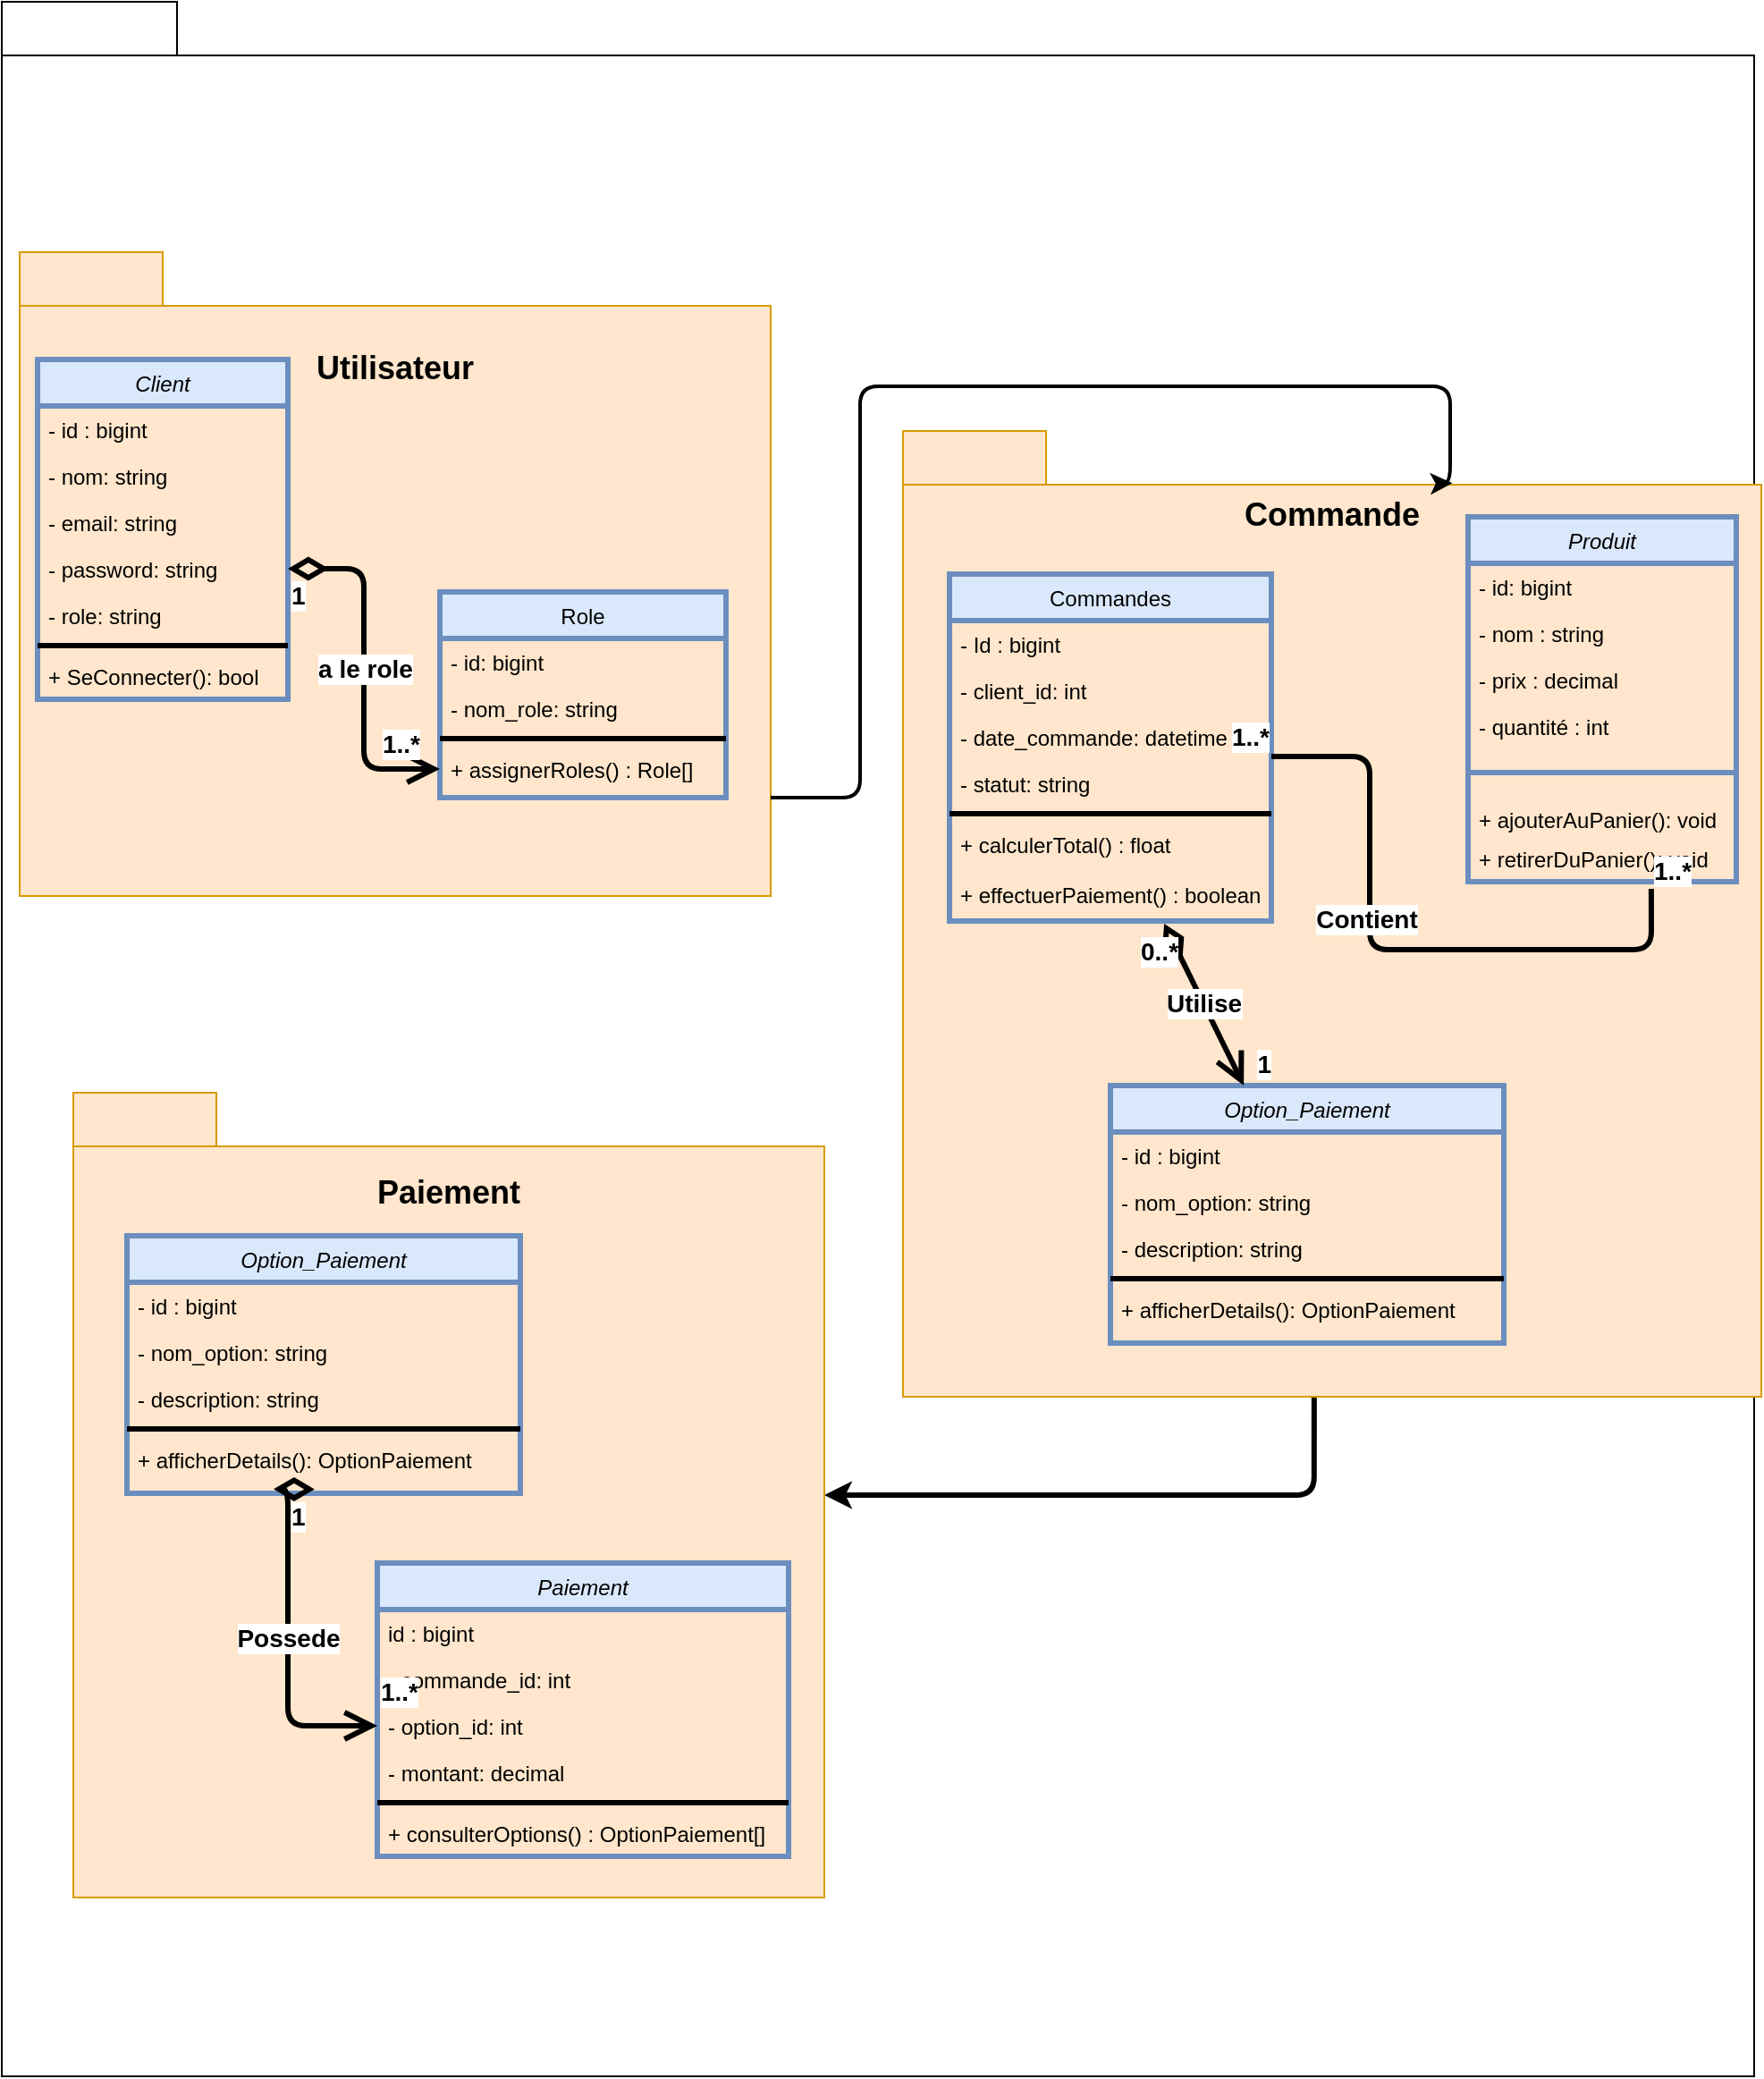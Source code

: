<mxfile version="21.8.2" type="github">
  <diagram name="Page-1" id="gkSESGeMCVlHPHlFD8zD">
    <mxGraphModel dx="2620" dy="2147" grid="1" gridSize="10" guides="1" tooltips="1" connect="1" arrows="1" fold="1" page="1" pageScale="1" pageWidth="827" pageHeight="1169" math="0" shadow="0">
      <root>
        <mxCell id="0" />
        <mxCell id="1" parent="0" />
        <mxCell id="ECAvU6gTWFiU1ir9LPon-1" value="" style="shape=folder;fontStyle=1;tabWidth=80;tabHeight=30;tabPosition=left;html=1;boundedLbl=1;whiteSpace=wrap;" parent="1" vertex="1">
          <mxGeometry x="-90" y="-370" width="980" height="1160" as="geometry" />
        </mxCell>
        <mxCell id="SfBPtObMikZ4xGNhDnOw-108" style="edgeStyle=orthogonalEdgeStyle;rounded=1;orthogonalLoop=1;jettySize=auto;html=1;exitX=0.479;exitY=1.001;exitDx=0;exitDy=0;exitPerimeter=0;strokeWidth=3;" edge="1" parent="1" source="ECAvU6gTWFiU1ir9LPon-2" target="ECAvU6gTWFiU1ir9LPon-4">
          <mxGeometry relative="1" as="geometry" />
        </mxCell>
        <mxCell id="ECAvU6gTWFiU1ir9LPon-2" value="&lt;font style=&quot;font-size: 18px;&quot;&gt;Commande&lt;br&gt;&lt;br&gt;&lt;br&gt;&lt;br&gt;&lt;br&gt;&lt;br&gt;&lt;br&gt;&lt;br&gt;&lt;br&gt;&lt;br&gt;&lt;br&gt;&lt;br&gt;&lt;br&gt;&lt;br&gt;&lt;br&gt;&lt;br&gt;&lt;br&gt;&lt;br&gt;&lt;br&gt;&lt;br&gt;&lt;br&gt;&lt;br&gt;&lt;br&gt;&lt;/font&gt;" style="shape=folder;fontStyle=1;tabWidth=80;tabHeight=30;tabPosition=left;html=1;boundedLbl=1;whiteSpace=wrap;fillColor=#ffe6cc;strokeColor=#d79b00;" parent="1" vertex="1">
          <mxGeometry x="414" y="-130" width="480" height="540" as="geometry" />
        </mxCell>
        <mxCell id="ECAvU6gTWFiU1ir9LPon-3" value="&lt;font style=&quot;font-size: 18px;&quot;&gt;Utilisateur&lt;/font&gt;&lt;br&gt;&lt;br&gt;&lt;br&gt;&lt;br&gt;&lt;br&gt;&lt;br&gt;&lt;br&gt;&lt;br&gt;&lt;br&gt;&lt;br&gt;&lt;br&gt;&lt;br&gt;&lt;br&gt;&lt;br&gt;&lt;br&gt;&lt;br&gt;&lt;br&gt;&lt;br&gt;&lt;br&gt;" style="shape=folder;fontStyle=1;tabWidth=80;tabHeight=30;tabPosition=left;html=1;boundedLbl=1;whiteSpace=wrap;fillColor=#ffe6cc;strokeColor=#d79b00;" parent="1" vertex="1">
          <mxGeometry x="-80" y="-230" width="420" height="360" as="geometry" />
        </mxCell>
        <mxCell id="ECAvU6gTWFiU1ir9LPon-4" value="&lt;span style=&quot;font-size: 18px;&quot;&gt;Paiement&lt;br&gt;&lt;br&gt;&lt;br&gt;&lt;br&gt;&lt;br&gt;&lt;br&gt;&lt;br&gt;&lt;br&gt;&lt;br&gt;&lt;br&gt;&lt;br&gt;&lt;br&gt;&lt;br&gt;&lt;br&gt;&lt;br&gt;&lt;br&gt;&lt;br&gt;&lt;br&gt;&lt;/span&gt;" style="shape=folder;fontStyle=1;tabWidth=80;tabHeight=30;tabPosition=left;html=1;boundedLbl=1;whiteSpace=wrap;fillColor=#ffe6cc;strokeColor=#d79b00;" parent="1" vertex="1">
          <mxGeometry x="-50" y="240" width="420" height="450" as="geometry" />
        </mxCell>
        <mxCell id="SfBPtObMikZ4xGNhDnOw-12" value="Client" style="swimlane;fontStyle=2;align=center;verticalAlign=top;childLayout=stackLayout;horizontal=1;startSize=26;horizontalStack=0;resizeParent=1;resizeLast=0;collapsible=1;marginBottom=0;rounded=0;shadow=0;strokeWidth=3;fillColor=#dae8fc;strokeColor=#6c8ebf;" vertex="1" parent="1">
          <mxGeometry x="-70" y="-170" width="140" height="190" as="geometry">
            <mxRectangle x="220" y="120" width="160" height="26" as="alternateBounds" />
          </mxGeometry>
        </mxCell>
        <mxCell id="SfBPtObMikZ4xGNhDnOw-13" value="- id : bigint    " style="text;align=left;verticalAlign=top;spacingLeft=4;spacingRight=4;overflow=hidden;rotatable=0;points=[[0,0.5],[1,0.5]];portConstraint=eastwest;" vertex="1" parent="SfBPtObMikZ4xGNhDnOw-12">
          <mxGeometry y="26" width="140" height="26" as="geometry" />
        </mxCell>
        <mxCell id="SfBPtObMikZ4xGNhDnOw-14" value="- nom: string" style="text;align=left;verticalAlign=top;spacingLeft=4;spacingRight=4;overflow=hidden;rotatable=0;points=[[0,0.5],[1,0.5]];portConstraint=eastwest;" vertex="1" parent="SfBPtObMikZ4xGNhDnOw-12">
          <mxGeometry y="52" width="140" height="26" as="geometry" />
        </mxCell>
        <mxCell id="SfBPtObMikZ4xGNhDnOw-15" value="- email: string" style="text;align=left;verticalAlign=top;spacingLeft=4;spacingRight=4;overflow=hidden;rotatable=0;points=[[0,0.5],[1,0.5]];portConstraint=eastwest;" vertex="1" parent="SfBPtObMikZ4xGNhDnOw-12">
          <mxGeometry y="78" width="140" height="26" as="geometry" />
        </mxCell>
        <mxCell id="SfBPtObMikZ4xGNhDnOw-16" value="- password: string" style="text;align=left;verticalAlign=top;spacingLeft=4;spacingRight=4;overflow=hidden;rotatable=0;points=[[0,0.5],[1,0.5]];portConstraint=eastwest;rounded=0;shadow=0;html=0;" vertex="1" parent="SfBPtObMikZ4xGNhDnOw-12">
          <mxGeometry y="104" width="140" height="26" as="geometry" />
        </mxCell>
        <mxCell id="SfBPtObMikZ4xGNhDnOw-19" value="- role: string" style="text;align=left;verticalAlign=top;spacingLeft=4;spacingRight=4;overflow=hidden;rotatable=0;points=[[0,0.5],[1,0.5]];portConstraint=eastwest;" vertex="1" parent="SfBPtObMikZ4xGNhDnOw-12">
          <mxGeometry y="130" width="140" height="26" as="geometry" />
        </mxCell>
        <mxCell id="SfBPtObMikZ4xGNhDnOw-23" value="" style="line;html=1;strokeWidth=3;align=left;verticalAlign=middle;spacingTop=-1;spacingLeft=3;spacingRight=3;rotatable=0;labelPosition=right;points=[];portConstraint=eastwest;" vertex="1" parent="SfBPtObMikZ4xGNhDnOw-12">
          <mxGeometry y="156" width="140" height="8" as="geometry" />
        </mxCell>
        <mxCell id="SfBPtObMikZ4xGNhDnOw-24" value="+ SeConnecter(): bool" style="text;align=left;verticalAlign=top;spacingLeft=4;spacingRight=4;overflow=hidden;rotatable=0;points=[[0,0.5],[1,0.5]];portConstraint=eastwest;" vertex="1" parent="SfBPtObMikZ4xGNhDnOw-12">
          <mxGeometry y="164" width="140" height="26" as="geometry" />
        </mxCell>
        <mxCell id="SfBPtObMikZ4xGNhDnOw-28" value="Role" style="swimlane;fontStyle=0;align=center;verticalAlign=top;childLayout=stackLayout;horizontal=1;startSize=26;horizontalStack=0;resizeParent=1;resizeLast=0;collapsible=1;marginBottom=0;rounded=0;shadow=0;strokeWidth=3;fillColor=#dae8fc;strokeColor=#6c8ebf;" vertex="1" parent="1">
          <mxGeometry x="155" y="-40" width="160" height="115" as="geometry">
            <mxRectangle x="130" y="380" width="160" height="26" as="alternateBounds" />
          </mxGeometry>
        </mxCell>
        <mxCell id="SfBPtObMikZ4xGNhDnOw-29" value="- id: bigint" style="text;align=left;verticalAlign=top;spacingLeft=4;spacingRight=4;overflow=hidden;rotatable=0;points=[[0,0.5],[1,0.5]];portConstraint=eastwest;" vertex="1" parent="SfBPtObMikZ4xGNhDnOw-28">
          <mxGeometry y="26" width="160" height="26" as="geometry" />
        </mxCell>
        <mxCell id="SfBPtObMikZ4xGNhDnOw-30" value="- nom_role: string" style="text;align=left;verticalAlign=top;spacingLeft=4;spacingRight=4;overflow=hidden;rotatable=0;points=[[0,0.5],[1,0.5]];portConstraint=eastwest;rounded=0;shadow=0;html=0;" vertex="1" parent="SfBPtObMikZ4xGNhDnOw-28">
          <mxGeometry y="52" width="160" height="26" as="geometry" />
        </mxCell>
        <mxCell id="SfBPtObMikZ4xGNhDnOw-33" value="" style="line;html=1;strokeWidth=3;align=left;verticalAlign=middle;spacingTop=-1;spacingLeft=3;spacingRight=3;rotatable=0;labelPosition=right;points=[];portConstraint=eastwest;" vertex="1" parent="SfBPtObMikZ4xGNhDnOw-28">
          <mxGeometry y="78" width="160" height="8" as="geometry" />
        </mxCell>
        <mxCell id="SfBPtObMikZ4xGNhDnOw-34" value="+ assignerRoles() : Role[]" style="text;align=left;verticalAlign=top;spacingLeft=4;spacingRight=4;overflow=hidden;rotatable=0;points=[[0,0.5],[1,0.5]];portConstraint=eastwest;" vertex="1" parent="SfBPtObMikZ4xGNhDnOw-28">
          <mxGeometry y="86" width="160" height="26" as="geometry" />
        </mxCell>
        <mxCell id="SfBPtObMikZ4xGNhDnOw-40" value="&lt;font style=&quot;font-size: 14px;&quot;&gt;&lt;b&gt;a le role&lt;/b&gt;&lt;/font&gt;" style="endArrow=open;html=1;endSize=12;startArrow=diamondThin;startSize=14;startFill=0;rounded=1;exitX=1;exitY=0.5;exitDx=0;exitDy=0;strokeWidth=3;edgeStyle=orthogonalEdgeStyle;" edge="1" parent="1" source="SfBPtObMikZ4xGNhDnOw-16" target="SfBPtObMikZ4xGNhDnOw-34">
          <mxGeometry relative="1" as="geometry">
            <mxPoint x="-160" y="480" as="sourcePoint" />
            <mxPoint x="450" y="350" as="targetPoint" />
          </mxGeometry>
        </mxCell>
        <mxCell id="SfBPtObMikZ4xGNhDnOw-41" value="&lt;font style=&quot;font-size: 14px;&quot;&gt;&lt;b&gt;1&lt;/b&gt;&lt;/font&gt;" style="edgeLabel;resizable=0;html=1;align=left;verticalAlign=top;" connectable="0" vertex="1" parent="SfBPtObMikZ4xGNhDnOw-40">
          <mxGeometry x="-1" relative="1" as="geometry" />
        </mxCell>
        <mxCell id="SfBPtObMikZ4xGNhDnOw-42" value="&lt;font style=&quot;font-size: 14px;&quot;&gt;&lt;b&gt;1..*&lt;/b&gt;&lt;/font&gt;" style="edgeLabel;resizable=0;html=1;align=right;verticalAlign=top;" connectable="0" vertex="1" parent="SfBPtObMikZ4xGNhDnOw-40">
          <mxGeometry x="1" relative="1" as="geometry">
            <mxPoint x="-11" y="-29" as="offset" />
          </mxGeometry>
        </mxCell>
        <mxCell id="SfBPtObMikZ4xGNhDnOw-43" value="Commandes" style="swimlane;fontStyle=0;align=center;verticalAlign=top;childLayout=stackLayout;horizontal=1;startSize=26;horizontalStack=0;resizeParent=1;resizeLast=0;collapsible=1;marginBottom=0;rounded=0;shadow=0;strokeWidth=3;fillColor=#dae8fc;strokeColor=#6c8ebf;" vertex="1" parent="1">
          <mxGeometry x="440" y="-50" width="180" height="194" as="geometry">
            <mxRectangle x="-180" y="283" width="160" height="26" as="alternateBounds" />
          </mxGeometry>
        </mxCell>
        <mxCell id="SfBPtObMikZ4xGNhDnOw-44" value="- Id : bigint" style="text;align=left;verticalAlign=top;spacingLeft=4;spacingRight=4;overflow=hidden;rotatable=0;points=[[0,0.5],[1,0.5]];portConstraint=eastwest;" vertex="1" parent="SfBPtObMikZ4xGNhDnOw-43">
          <mxGeometry y="26" width="180" height="26" as="geometry" />
        </mxCell>
        <mxCell id="SfBPtObMikZ4xGNhDnOw-45" value="- client_id: int" style="text;align=left;verticalAlign=top;spacingLeft=4;spacingRight=4;overflow=hidden;rotatable=0;points=[[0,0.5],[1,0.5]];portConstraint=eastwest;rounded=0;shadow=0;html=0;" vertex="1" parent="SfBPtObMikZ4xGNhDnOw-43">
          <mxGeometry y="52" width="180" height="26" as="geometry" />
        </mxCell>
        <mxCell id="SfBPtObMikZ4xGNhDnOw-46" value="- date_commande: datetime" style="text;align=left;verticalAlign=top;spacingLeft=4;spacingRight=4;overflow=hidden;rotatable=0;points=[[0,0.5],[1,0.5]];portConstraint=eastwest;rounded=0;shadow=0;html=0;" vertex="1" parent="SfBPtObMikZ4xGNhDnOw-43">
          <mxGeometry y="78" width="180" height="26" as="geometry" />
        </mxCell>
        <mxCell id="SfBPtObMikZ4xGNhDnOw-47" value="- statut: string" style="text;align=left;verticalAlign=top;spacingLeft=4;spacingRight=4;overflow=hidden;rotatable=0;points=[[0,0.5],[1,0.5]];portConstraint=eastwest;rounded=0;shadow=0;html=0;" vertex="1" parent="SfBPtObMikZ4xGNhDnOw-43">
          <mxGeometry y="104" width="180" height="26" as="geometry" />
        </mxCell>
        <mxCell id="SfBPtObMikZ4xGNhDnOw-50" value="" style="line;html=1;strokeWidth=3;align=left;verticalAlign=middle;spacingTop=-1;spacingLeft=3;spacingRight=3;rotatable=0;labelPosition=right;points=[];portConstraint=eastwest;" vertex="1" parent="SfBPtObMikZ4xGNhDnOw-43">
          <mxGeometry y="130" width="180" height="8" as="geometry" />
        </mxCell>
        <mxCell id="SfBPtObMikZ4xGNhDnOw-53" value="+ calculerTotal() : float" style="text;align=left;verticalAlign=top;spacingLeft=4;spacingRight=4;overflow=hidden;rotatable=0;points=[[0,0.5],[1,0.5]];portConstraint=eastwest;" vertex="1" parent="SfBPtObMikZ4xGNhDnOw-43">
          <mxGeometry y="138" width="180" height="28" as="geometry" />
        </mxCell>
        <mxCell id="SfBPtObMikZ4xGNhDnOw-54" value="+ effectuerPaiement() : boolean" style="text;align=left;verticalAlign=top;spacingLeft=4;spacingRight=4;overflow=hidden;rotatable=0;points=[[0,0.5],[1,0.5]];portConstraint=eastwest;" vertex="1" parent="SfBPtObMikZ4xGNhDnOw-43">
          <mxGeometry y="166" width="180" height="28" as="geometry" />
        </mxCell>
        <mxCell id="SfBPtObMikZ4xGNhDnOw-55" value="Produit" style="swimlane;fontStyle=2;align=center;verticalAlign=top;childLayout=stackLayout;horizontal=1;startSize=26;horizontalStack=0;resizeParent=1;resizeLast=0;collapsible=1;marginBottom=0;rounded=0;shadow=0;strokeWidth=3;fillColor=#dae8fc;strokeColor=#6c8ebf;" vertex="1" parent="1">
          <mxGeometry x="730" y="-82" width="150" height="204" as="geometry">
            <mxRectangle x="220" y="120" width="160" height="26" as="alternateBounds" />
          </mxGeometry>
        </mxCell>
        <mxCell id="SfBPtObMikZ4xGNhDnOw-56" value="- id: bigint" style="text;align=left;verticalAlign=top;spacingLeft=4;spacingRight=4;overflow=hidden;rotatable=0;points=[[0,0.5],[1,0.5]];portConstraint=eastwest;" vertex="1" parent="SfBPtObMikZ4xGNhDnOw-55">
          <mxGeometry y="26" width="150" height="26" as="geometry" />
        </mxCell>
        <mxCell id="SfBPtObMikZ4xGNhDnOw-57" value="- nom : string" style="text;align=left;verticalAlign=top;spacingLeft=4;spacingRight=4;overflow=hidden;rotatable=0;points=[[0,0.5],[1,0.5]];portConstraint=eastwest;" vertex="1" parent="SfBPtObMikZ4xGNhDnOw-55">
          <mxGeometry y="52" width="150" height="26" as="geometry" />
        </mxCell>
        <mxCell id="SfBPtObMikZ4xGNhDnOw-58" value="- prix : decimal" style="text;align=left;verticalAlign=top;spacingLeft=4;spacingRight=4;overflow=hidden;rotatable=0;points=[[0,0.5],[1,0.5]];portConstraint=eastwest;" vertex="1" parent="SfBPtObMikZ4xGNhDnOw-55">
          <mxGeometry y="78" width="150" height="26" as="geometry" />
        </mxCell>
        <mxCell id="SfBPtObMikZ4xGNhDnOw-62" value="- quantité : int" style="text;align=left;verticalAlign=top;spacingLeft=4;spacingRight=4;overflow=hidden;rotatable=0;points=[[0,0.5],[1,0.5]];portConstraint=eastwest;rounded=0;shadow=0;html=0;" vertex="1" parent="SfBPtObMikZ4xGNhDnOw-55">
          <mxGeometry y="104" width="150" height="26" as="geometry" />
        </mxCell>
        <mxCell id="SfBPtObMikZ4xGNhDnOw-66" value="" style="line;strokeWidth=3;fillColor=none;align=left;verticalAlign=middle;spacingTop=-1;spacingLeft=3;spacingRight=3;rotatable=0;labelPosition=right;points=[];portConstraint=eastwest;strokeColor=inherit;" vertex="1" parent="SfBPtObMikZ4xGNhDnOw-55">
          <mxGeometry y="130" width="150" height="26" as="geometry" />
        </mxCell>
        <mxCell id="SfBPtObMikZ4xGNhDnOw-67" value="+ ajouterAuPanier(): void" style="text;align=left;verticalAlign=top;spacingLeft=4;spacingRight=4;overflow=hidden;rotatable=0;points=[[0,0.5],[1,0.5]];portConstraint=eastwest;" vertex="1" parent="SfBPtObMikZ4xGNhDnOw-55">
          <mxGeometry y="156" width="150" height="22" as="geometry" />
        </mxCell>
        <mxCell id="SfBPtObMikZ4xGNhDnOw-68" value="+ retirerDuPanier(): void" style="text;align=left;verticalAlign=top;spacingLeft=4;spacingRight=4;overflow=hidden;rotatable=0;points=[[0,0.5],[1,0.5]];portConstraint=eastwest;" vertex="1" parent="SfBPtObMikZ4xGNhDnOw-55">
          <mxGeometry y="178" width="150" height="26" as="geometry" />
        </mxCell>
        <mxCell id="SfBPtObMikZ4xGNhDnOw-69" value="Option_Paiement" style="swimlane;fontStyle=2;align=center;verticalAlign=top;childLayout=stackLayout;horizontal=1;startSize=26;horizontalStack=0;resizeParent=1;resizeLast=0;collapsible=1;marginBottom=0;rounded=0;shadow=0;strokeWidth=3;fillColor=#dae8fc;strokeColor=#6c8ebf;" vertex="1" parent="1">
          <mxGeometry x="530" y="236" width="220" height="144" as="geometry">
            <mxRectangle x="220" y="120" width="160" height="26" as="alternateBounds" />
          </mxGeometry>
        </mxCell>
        <mxCell id="SfBPtObMikZ4xGNhDnOw-70" value="- id : bigint" style="text;align=left;verticalAlign=top;spacingLeft=4;spacingRight=4;overflow=hidden;rotatable=0;points=[[0,0.5],[1,0.5]];portConstraint=eastwest;" vertex="1" parent="SfBPtObMikZ4xGNhDnOw-69">
          <mxGeometry y="26" width="220" height="26" as="geometry" />
        </mxCell>
        <mxCell id="SfBPtObMikZ4xGNhDnOw-71" value="- nom_option: string" style="text;align=left;verticalAlign=top;spacingLeft=4;spacingRight=4;overflow=hidden;rotatable=0;points=[[0,0.5],[1,0.5]];portConstraint=eastwest;" vertex="1" parent="SfBPtObMikZ4xGNhDnOw-69">
          <mxGeometry y="52" width="220" height="26" as="geometry" />
        </mxCell>
        <mxCell id="SfBPtObMikZ4xGNhDnOw-72" value="- description: string" style="text;align=left;verticalAlign=top;spacingLeft=4;spacingRight=4;overflow=hidden;rotatable=0;points=[[0,0.5],[1,0.5]];portConstraint=eastwest;" vertex="1" parent="SfBPtObMikZ4xGNhDnOw-69">
          <mxGeometry y="78" width="220" height="26" as="geometry" />
        </mxCell>
        <mxCell id="SfBPtObMikZ4xGNhDnOw-73" value="" style="line;html=1;strokeWidth=3;align=left;verticalAlign=middle;spacingTop=-1;spacingLeft=3;spacingRight=3;rotatable=0;labelPosition=right;points=[];portConstraint=eastwest;" vertex="1" parent="SfBPtObMikZ4xGNhDnOw-69">
          <mxGeometry y="104" width="220" height="8" as="geometry" />
        </mxCell>
        <mxCell id="SfBPtObMikZ4xGNhDnOw-75" value="+ afficherDetails(): OptionPaiement" style="text;align=left;verticalAlign=top;spacingLeft=4;spacingRight=4;overflow=hidden;rotatable=0;points=[[0,0.5],[1,0.5]];portConstraint=eastwest;strokeWidth=3;" vertex="1" parent="SfBPtObMikZ4xGNhDnOw-69">
          <mxGeometry y="112" width="220" height="26" as="geometry" />
        </mxCell>
        <mxCell id="SfBPtObMikZ4xGNhDnOw-76" value="Option_Paiement" style="swimlane;fontStyle=2;align=center;verticalAlign=top;childLayout=stackLayout;horizontal=1;startSize=26;horizontalStack=0;resizeParent=1;resizeLast=0;collapsible=1;marginBottom=0;rounded=0;shadow=0;strokeWidth=3;fillColor=#dae8fc;strokeColor=#6c8ebf;" vertex="1" parent="1">
          <mxGeometry x="-20" y="320" width="220" height="144" as="geometry">
            <mxRectangle x="220" y="120" width="160" height="26" as="alternateBounds" />
          </mxGeometry>
        </mxCell>
        <mxCell id="SfBPtObMikZ4xGNhDnOw-77" value="- id : bigint" style="text;align=left;verticalAlign=top;spacingLeft=4;spacingRight=4;overflow=hidden;rotatable=0;points=[[0,0.5],[1,0.5]];portConstraint=eastwest;" vertex="1" parent="SfBPtObMikZ4xGNhDnOw-76">
          <mxGeometry y="26" width="220" height="26" as="geometry" />
        </mxCell>
        <mxCell id="SfBPtObMikZ4xGNhDnOw-78" value="- nom_option: string" style="text;align=left;verticalAlign=top;spacingLeft=4;spacingRight=4;overflow=hidden;rotatable=0;points=[[0,0.5],[1,0.5]];portConstraint=eastwest;" vertex="1" parent="SfBPtObMikZ4xGNhDnOw-76">
          <mxGeometry y="52" width="220" height="26" as="geometry" />
        </mxCell>
        <mxCell id="SfBPtObMikZ4xGNhDnOw-79" value="- description: string" style="text;align=left;verticalAlign=top;spacingLeft=4;spacingRight=4;overflow=hidden;rotatable=0;points=[[0,0.5],[1,0.5]];portConstraint=eastwest;" vertex="1" parent="SfBPtObMikZ4xGNhDnOw-76">
          <mxGeometry y="78" width="220" height="26" as="geometry" />
        </mxCell>
        <mxCell id="SfBPtObMikZ4xGNhDnOw-80" value="" style="line;html=1;strokeWidth=3;align=left;verticalAlign=middle;spacingTop=-1;spacingLeft=3;spacingRight=3;rotatable=0;labelPosition=right;points=[];portConstraint=eastwest;" vertex="1" parent="SfBPtObMikZ4xGNhDnOw-76">
          <mxGeometry y="104" width="220" height="8" as="geometry" />
        </mxCell>
        <mxCell id="SfBPtObMikZ4xGNhDnOw-81" value="+ afficherDetails(): OptionPaiement" style="text;align=left;verticalAlign=top;spacingLeft=4;spacingRight=4;overflow=hidden;rotatable=0;points=[[0,0.5],[1,0.5]];portConstraint=eastwest;strokeWidth=3;" vertex="1" parent="SfBPtObMikZ4xGNhDnOw-76">
          <mxGeometry y="112" width="220" height="26" as="geometry" />
        </mxCell>
        <mxCell id="SfBPtObMikZ4xGNhDnOw-82" value="Paiement" style="swimlane;fontStyle=2;align=center;verticalAlign=top;childLayout=stackLayout;horizontal=1;startSize=26;horizontalStack=0;resizeParent=1;resizeLast=0;collapsible=1;marginBottom=0;rounded=0;shadow=0;strokeWidth=3;fillColor=#dae8fc;strokeColor=#6c8ebf;" vertex="1" parent="1">
          <mxGeometry x="120" y="503" width="230" height="164" as="geometry">
            <mxRectangle x="220" y="120" width="160" height="26" as="alternateBounds" />
          </mxGeometry>
        </mxCell>
        <mxCell id="SfBPtObMikZ4xGNhDnOw-83" value="id : bigint" style="text;align=left;verticalAlign=top;spacingLeft=4;spacingRight=4;overflow=hidden;rotatable=0;points=[[0,0.5],[1,0.5]];portConstraint=eastwest;" vertex="1" parent="SfBPtObMikZ4xGNhDnOw-82">
          <mxGeometry y="26" width="230" height="26" as="geometry" />
        </mxCell>
        <mxCell id="SfBPtObMikZ4xGNhDnOw-84" value="- commande_id: int" style="text;align=left;verticalAlign=top;spacingLeft=4;spacingRight=4;overflow=hidden;rotatable=0;points=[[0,0.5],[1,0.5]];portConstraint=eastwest;" vertex="1" parent="SfBPtObMikZ4xGNhDnOw-82">
          <mxGeometry y="52" width="230" height="26" as="geometry" />
        </mxCell>
        <mxCell id="SfBPtObMikZ4xGNhDnOw-85" value="- option_id: int" style="text;align=left;verticalAlign=top;spacingLeft=4;spacingRight=4;overflow=hidden;rotatable=0;points=[[0,0.5],[1,0.5]];portConstraint=eastwest;" vertex="1" parent="SfBPtObMikZ4xGNhDnOw-82">
          <mxGeometry y="78" width="230" height="26" as="geometry" />
        </mxCell>
        <mxCell id="SfBPtObMikZ4xGNhDnOw-86" value="- montant: decimal" style="text;align=left;verticalAlign=top;spacingLeft=4;spacingRight=4;overflow=hidden;rotatable=0;points=[[0,0.5],[1,0.5]];portConstraint=eastwest;" vertex="1" parent="SfBPtObMikZ4xGNhDnOw-82">
          <mxGeometry y="104" width="230" height="26" as="geometry" />
        </mxCell>
        <mxCell id="SfBPtObMikZ4xGNhDnOw-89" value="" style="line;html=1;strokeWidth=3;align=left;verticalAlign=middle;spacingTop=-1;spacingLeft=3;spacingRight=3;rotatable=0;labelPosition=right;points=[];portConstraint=eastwest;" vertex="1" parent="SfBPtObMikZ4xGNhDnOw-82">
          <mxGeometry y="130" width="230" height="8" as="geometry" />
        </mxCell>
        <mxCell id="SfBPtObMikZ4xGNhDnOw-90" value="+ consulterOptions() : OptionPaiement[]" style="text;align=left;verticalAlign=top;spacingLeft=4;spacingRight=4;overflow=hidden;rotatable=0;points=[[0,0.5],[1,0.5]];portConstraint=eastwest;strokeWidth=3;" vertex="1" parent="SfBPtObMikZ4xGNhDnOw-82">
          <mxGeometry y="138" width="230" height="26" as="geometry" />
        </mxCell>
        <mxCell id="SfBPtObMikZ4xGNhDnOw-92" value="" style="endArrow=none;html=1;rounded=1;entryX=1;entryY=-0.077;entryDx=0;entryDy=0;strokeWidth=3;entryPerimeter=0;exitX=0.683;exitY=1.154;exitDx=0;exitDy=0;exitPerimeter=0;edgeStyle=orthogonalEdgeStyle;" edge="1" parent="1" source="SfBPtObMikZ4xGNhDnOw-68" target="SfBPtObMikZ4xGNhDnOw-47">
          <mxGeometry relative="1" as="geometry">
            <mxPoint x="-270" y="354" as="sourcePoint" />
            <mxPoint x="-130" y="210" as="targetPoint" />
            <Array as="points">
              <mxPoint x="833" y="160" />
              <mxPoint x="675" y="160" />
              <mxPoint x="675" y="52" />
            </Array>
          </mxGeometry>
        </mxCell>
        <mxCell id="SfBPtObMikZ4xGNhDnOw-93" value="&lt;font style=&quot;font-size: 14px;&quot;&gt;&lt;b&gt;1..*&lt;/b&gt;&lt;/font&gt;" style="edgeLabel;resizable=0;html=1;align=left;verticalAlign=bottom;" connectable="0" vertex="1" parent="SfBPtObMikZ4xGNhDnOw-92">
          <mxGeometry x="-1" relative="1" as="geometry" />
        </mxCell>
        <mxCell id="SfBPtObMikZ4xGNhDnOw-94" value="&lt;font style=&quot;font-size: 14px;&quot;&gt;&lt;b&gt;1..*&lt;/b&gt;&lt;/font&gt;" style="edgeLabel;resizable=0;html=1;align=right;verticalAlign=bottom;" connectable="0" vertex="1" parent="SfBPtObMikZ4xGNhDnOw-92">
          <mxGeometry x="1" relative="1" as="geometry" />
        </mxCell>
        <mxCell id="SfBPtObMikZ4xGNhDnOw-95" value="&lt;font style=&quot;font-size: 14px;&quot;&gt;&lt;b&gt;Contient&lt;/b&gt;&lt;/font&gt;" style="edgeLabel;html=1;align=center;verticalAlign=middle;resizable=0;points=[];" vertex="1" connectable="0" parent="SfBPtObMikZ4xGNhDnOw-92">
          <mxGeometry x="0.246" y="2" relative="1" as="geometry">
            <mxPoint y="12" as="offset" />
          </mxGeometry>
        </mxCell>
        <mxCell id="SfBPtObMikZ4xGNhDnOw-100" value="&lt;font style=&quot;font-size: 14px;&quot;&gt;&lt;b&gt;Utilise&lt;/b&gt;&lt;/font&gt;" style="endArrow=open;html=1;endSize=12;startArrow=diamondThin;startSize=14;startFill=0;rounded=1;exitX=0.667;exitY=1.054;exitDx=0;exitDy=0;strokeWidth=3;exitPerimeter=0;" edge="1" parent="1" source="SfBPtObMikZ4xGNhDnOw-54" target="SfBPtObMikZ4xGNhDnOw-69">
          <mxGeometry x="-0.006" relative="1" as="geometry">
            <mxPoint x="590" y="490" as="sourcePoint" />
            <mxPoint x="719" y="635" as="targetPoint" />
            <mxPoint as="offset" />
          </mxGeometry>
        </mxCell>
        <mxCell id="SfBPtObMikZ4xGNhDnOw-101" value="&lt;font style=&quot;font-size: 14px;&quot;&gt;&lt;b&gt;0..*&lt;/b&gt;&lt;/font&gt;" style="edgeLabel;resizable=0;html=1;align=left;verticalAlign=top;" connectable="0" vertex="1" parent="SfBPtObMikZ4xGNhDnOw-100">
          <mxGeometry x="-1" relative="1" as="geometry">
            <mxPoint x="-15" as="offset" />
          </mxGeometry>
        </mxCell>
        <mxCell id="SfBPtObMikZ4xGNhDnOw-102" value="&lt;font style=&quot;font-size: 14px;&quot;&gt;&lt;b&gt;1&lt;/b&gt;&lt;/font&gt;" style="edgeLabel;resizable=0;html=1;align=right;verticalAlign=top;" connectable="0" vertex="1" parent="SfBPtObMikZ4xGNhDnOw-100">
          <mxGeometry x="1" relative="1" as="geometry">
            <mxPoint x="16" y="-27" as="offset" />
          </mxGeometry>
        </mxCell>
        <mxCell id="SfBPtObMikZ4xGNhDnOw-103" value="&lt;font style=&quot;font-size: 14px;&quot;&gt;&lt;b&gt;Possede&lt;/b&gt;&lt;/font&gt;" style="endArrow=open;html=1;endSize=12;startArrow=diamondThin;startSize=14;startFill=0;rounded=1;exitX=0.477;exitY=1.144;exitDx=0;exitDy=0;strokeWidth=3;exitPerimeter=0;entryX=0;entryY=0.5;entryDx=0;entryDy=0;edgeStyle=orthogonalEdgeStyle;" edge="1" parent="1" source="SfBPtObMikZ4xGNhDnOw-81" target="SfBPtObMikZ4xGNhDnOw-85">
          <mxGeometry relative="1" as="geometry">
            <mxPoint x="162" y="780" as="sourcePoint" />
            <mxPoint x="-80" y="910" as="targetPoint" />
            <Array as="points">
              <mxPoint x="70" y="462" />
              <mxPoint x="70" y="594" />
            </Array>
          </mxGeometry>
        </mxCell>
        <mxCell id="SfBPtObMikZ4xGNhDnOw-104" value="&lt;font style=&quot;font-size: 14px;&quot;&gt;&lt;b&gt;1&lt;/b&gt;&lt;/font&gt;" style="edgeLabel;resizable=0;html=1;align=left;verticalAlign=top;" connectable="0" vertex="1" parent="SfBPtObMikZ4xGNhDnOw-103">
          <mxGeometry x="-1" relative="1" as="geometry">
            <mxPoint x="-15" as="offset" />
          </mxGeometry>
        </mxCell>
        <mxCell id="SfBPtObMikZ4xGNhDnOw-105" value="&lt;span style=&quot;font-size: 14px;&quot;&gt;&lt;b&gt;1..*&lt;/b&gt;&lt;/span&gt;" style="edgeLabel;resizable=0;html=1;align=right;verticalAlign=top;" connectable="0" vertex="1" parent="SfBPtObMikZ4xGNhDnOw-103">
          <mxGeometry x="1" relative="1" as="geometry">
            <mxPoint x="24" y="-34" as="offset" />
          </mxGeometry>
        </mxCell>
        <mxCell id="SfBPtObMikZ4xGNhDnOw-107" style="edgeStyle=orthogonalEdgeStyle;rounded=1;orthogonalLoop=1;jettySize=auto;html=1;strokeWidth=2;entryX=0.64;entryY=0.054;entryDx=0;entryDy=0;entryPerimeter=0;" edge="1" parent="1" target="ECAvU6gTWFiU1ir9LPon-2">
          <mxGeometry relative="1" as="geometry">
            <mxPoint x="340" y="75.0" as="sourcePoint" />
            <mxPoint x="720" y="-110" as="targetPoint" />
            <Array as="points">
              <mxPoint x="390" y="75" />
              <mxPoint x="390" y="-155" />
              <mxPoint x="720" y="-155" />
              <mxPoint x="720" y="-101" />
            </Array>
          </mxGeometry>
        </mxCell>
      </root>
    </mxGraphModel>
  </diagram>
</mxfile>
